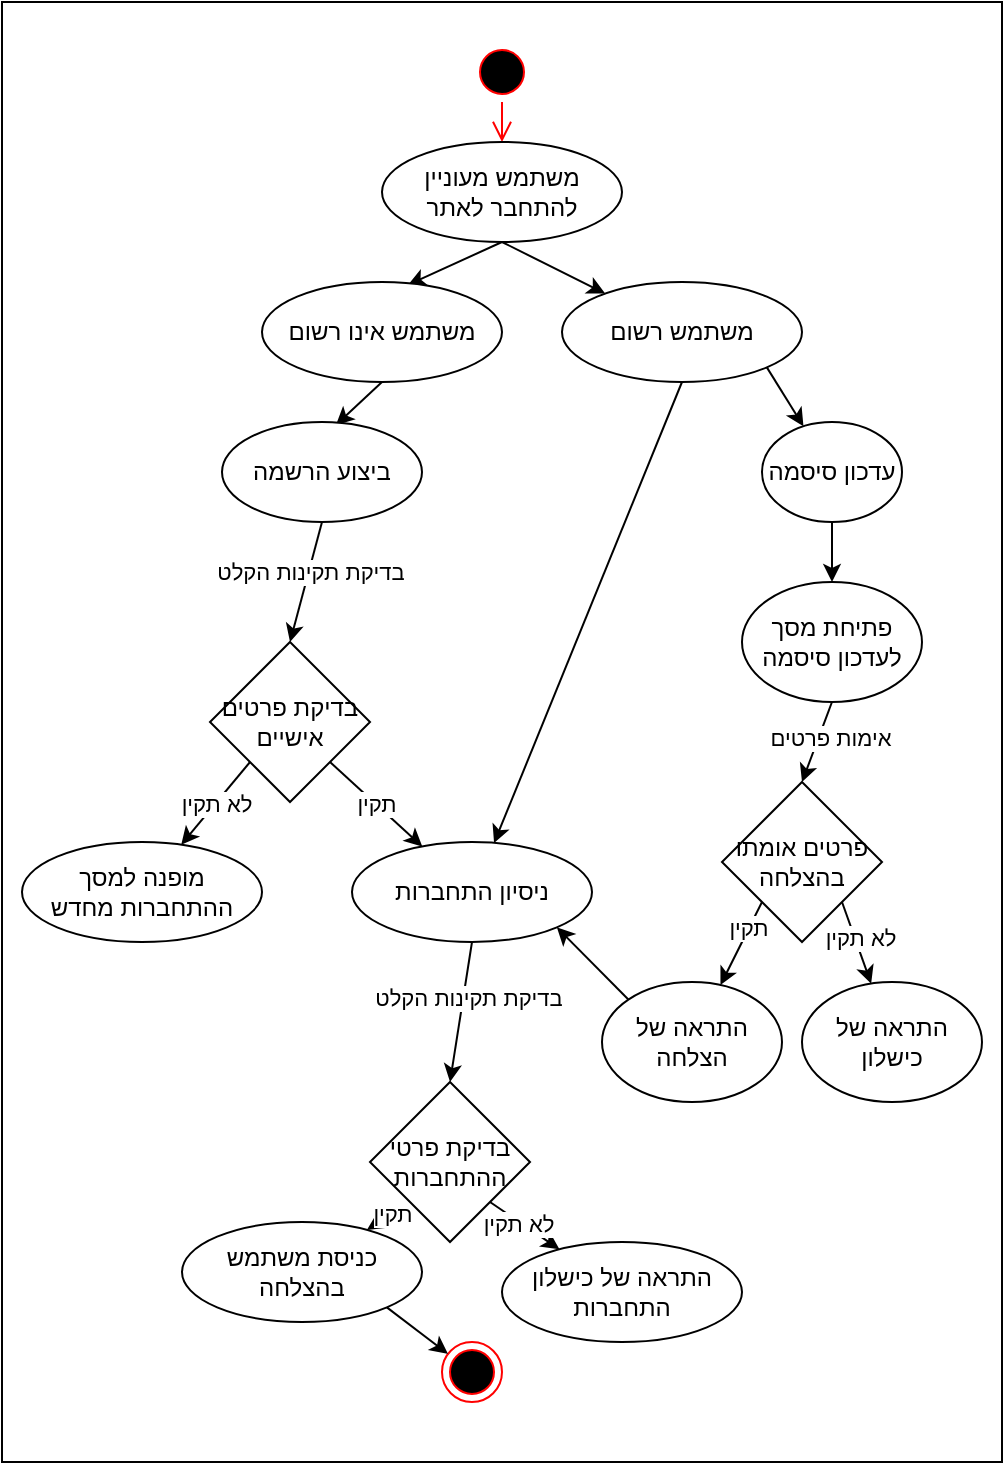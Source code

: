 <mxfile>
    <diagram id="TUApsftfNjrQfNg4yQCh" name="Page-1">
        <mxGraphModel dx="685" dy="647" grid="1" gridSize="10" guides="1" tooltips="1" connect="1" arrows="1" fold="1" page="1" pageScale="1" pageWidth="827" pageHeight="1169" math="0" shadow="0">
            <root>
                <mxCell id="0"/>
                <mxCell id="1" parent="0"/>
                <mxCell id="2" value="" style="html=1;dashed=0;whitespace=wrap;" parent="1" vertex="1">
                    <mxGeometry x="150" y="80" width="500" height="730" as="geometry"/>
                </mxCell>
                <mxCell id="3" value="" style="ellipse;html=1;shape=startState;fillColor=#000000;strokeColor=#ff0000;" parent="1" vertex="1">
                    <mxGeometry x="385" y="100" width="30" height="30" as="geometry"/>
                </mxCell>
                <mxCell id="4" value="" style="edgeStyle=orthogonalEdgeStyle;html=1;verticalAlign=bottom;endArrow=open;endSize=8;strokeColor=#ff0000;entryX=0.5;entryY=0;entryDx=0;entryDy=0;" parent="1" source="3" target="6" edge="1">
                    <mxGeometry relative="1" as="geometry">
                        <mxPoint x="335" y="170" as="targetPoint"/>
                    </mxGeometry>
                </mxCell>
                <mxCell id="5" value="" style="ellipse;html=1;shape=endState;fillColor=#000000;strokeColor=#ff0000;" parent="1" vertex="1">
                    <mxGeometry x="370" y="750" width="30" height="30" as="geometry"/>
                </mxCell>
                <mxCell id="30" style="edgeStyle=none;html=1;exitX=0.5;exitY=1;exitDx=0;exitDy=0;entryX=0.608;entryY=0.03;entryDx=0;entryDy=0;entryPerimeter=0;" parent="1" source="6" target="18" edge="1">
                    <mxGeometry relative="1" as="geometry"/>
                </mxCell>
                <mxCell id="31" style="edgeStyle=none;html=1;exitX=0.5;exitY=1;exitDx=0;exitDy=0;" parent="1" source="6" target="19" edge="1">
                    <mxGeometry relative="1" as="geometry"/>
                </mxCell>
                <mxCell id="6" value="משתמש מעוניין להתחבר לאתר" style="ellipse;whiteSpace=wrap;html=1;fontSize=12;" parent="1" vertex="1">
                    <mxGeometry x="340" y="150" width="120" height="50" as="geometry"/>
                </mxCell>
                <mxCell id="29" style="edgeStyle=none;html=1;exitX=0.5;exitY=1;exitDx=0;exitDy=0;entryX=0.57;entryY=0.03;entryDx=0;entryDy=0;entryPerimeter=0;" parent="1" source="18" target="21" edge="1">
                    <mxGeometry relative="1" as="geometry"/>
                </mxCell>
                <mxCell id="18" value="משתמש אינו רשום" style="ellipse;whiteSpace=wrap;html=1;" parent="1" vertex="1">
                    <mxGeometry x="280" y="220" width="120" height="50" as="geometry"/>
                </mxCell>
                <mxCell id="27" style="edgeStyle=none;html=1;exitX=0.5;exitY=1;exitDx=0;exitDy=0;entryX=0.592;entryY=0.01;entryDx=0;entryDy=0;entryPerimeter=0;" parent="1" source="19" target="22" edge="1">
                    <mxGeometry relative="1" as="geometry"/>
                </mxCell>
                <mxCell id="28" style="edgeStyle=none;html=1;exitX=1;exitY=1;exitDx=0;exitDy=0;" parent="1" source="19" target="20" edge="1">
                    <mxGeometry relative="1" as="geometry"/>
                </mxCell>
                <mxCell id="19" value="משתמש רשום" style="ellipse;whiteSpace=wrap;html=1;" parent="1" vertex="1">
                    <mxGeometry x="430" y="220" width="120" height="50" as="geometry"/>
                </mxCell>
                <mxCell id="25" style="edgeStyle=none;html=1;exitX=0.5;exitY=1;exitDx=0;exitDy=0;entryX=0.5;entryY=0;entryDx=0;entryDy=0;" parent="1" source="20" target="32" edge="1">
                    <mxGeometry relative="1" as="geometry"/>
                </mxCell>
                <mxCell id="20" value="עדכון סיסמה" style="ellipse;whiteSpace=wrap;html=1;" parent="1" vertex="1">
                    <mxGeometry x="530" y="290" width="70" height="50" as="geometry"/>
                </mxCell>
                <mxCell id="44" style="edgeStyle=none;html=1;exitX=0.5;exitY=1;exitDx=0;exitDy=0;entryX=0.5;entryY=0;entryDx=0;entryDy=0;" parent="1" source="21" target="43" edge="1">
                    <mxGeometry relative="1" as="geometry"/>
                </mxCell>
                <mxCell id="45" value="בדיקת תקינות הקלט" style="edgeLabel;html=1;align=center;verticalAlign=middle;resizable=0;points=[];" parent="44" vertex="1" connectable="0">
                    <mxGeometry x="-0.167" relative="1" as="geometry">
                        <mxPoint as="offset"/>
                    </mxGeometry>
                </mxCell>
                <mxCell id="21" value="ביצוע הרשמה" style="ellipse;whiteSpace=wrap;html=1;" parent="1" vertex="1">
                    <mxGeometry x="260" y="290" width="100" height="50" as="geometry"/>
                </mxCell>
                <mxCell id="51" style="edgeStyle=none;html=1;exitX=0.5;exitY=1;exitDx=0;exitDy=0;entryX=0.5;entryY=0;entryDx=0;entryDy=0;" parent="1" source="22" target="50" edge="1">
                    <mxGeometry relative="1" as="geometry"/>
                </mxCell>
                <mxCell id="52" value="בדיקת תקינות הקלט" style="edgeLabel;html=1;align=center;verticalAlign=middle;resizable=0;points=[];" parent="51" vertex="1" connectable="0">
                    <mxGeometry x="-0.208" y="2" relative="1" as="geometry">
                        <mxPoint as="offset"/>
                    </mxGeometry>
                </mxCell>
                <mxCell id="22" value="ניסיון התחברות" style="ellipse;whiteSpace=wrap;html=1;" parent="1" vertex="1">
                    <mxGeometry x="325" y="500" width="120" height="50" as="geometry"/>
                </mxCell>
                <mxCell id="35" style="edgeStyle=none;html=1;exitX=0.5;exitY=1;exitDx=0;exitDy=0;entryX=0.5;entryY=0;entryDx=0;entryDy=0;" parent="1" source="32" target="34" edge="1">
                    <mxGeometry relative="1" as="geometry"/>
                </mxCell>
                <mxCell id="36" value="אימות פרטים" style="edgeLabel;html=1;align=center;verticalAlign=middle;resizable=0;points=[];" parent="35" vertex="1" connectable="0">
                    <mxGeometry x="-0.182" y="5" relative="1" as="geometry">
                        <mxPoint as="offset"/>
                    </mxGeometry>
                </mxCell>
                <mxCell id="32" value="פתיחת מסך לעדכון סיסמה" style="ellipse;whiteSpace=wrap;html=1;" parent="1" vertex="1">
                    <mxGeometry x="520" y="370" width="90" height="60" as="geometry"/>
                </mxCell>
                <mxCell id="39" style="edgeStyle=none;html=1;exitX=1;exitY=1;exitDx=0;exitDy=0;" parent="1" source="34" target="38" edge="1">
                    <mxGeometry relative="1" as="geometry"/>
                </mxCell>
                <mxCell id="41" value="לא תקין" style="edgeLabel;html=1;align=center;verticalAlign=middle;resizable=0;points=[];" parent="39" vertex="1" connectable="0">
                    <mxGeometry x="-0.067" y="2" relative="1" as="geometry">
                        <mxPoint as="offset"/>
                    </mxGeometry>
                </mxCell>
                <mxCell id="40" style="edgeStyle=none;html=1;exitX=0;exitY=1;exitDx=0;exitDy=0;" parent="1" source="34" target="37" edge="1">
                    <mxGeometry relative="1" as="geometry"/>
                </mxCell>
                <mxCell id="42" value="תקין" style="edgeLabel;html=1;align=center;verticalAlign=middle;resizable=0;points=[];" parent="40" vertex="1" connectable="0">
                    <mxGeometry x="-0.383" y="-1" relative="1" as="geometry">
                        <mxPoint as="offset"/>
                    </mxGeometry>
                </mxCell>
                <mxCell id="34" value="פרטים אומתו בהצלחה" style="rhombus;whiteSpace=wrap;html=1;" parent="1" vertex="1">
                    <mxGeometry x="510" y="470" width="80" height="80" as="geometry"/>
                </mxCell>
                <mxCell id="59" style="edgeStyle=none;html=1;exitX=0;exitY=0;exitDx=0;exitDy=0;entryX=1;entryY=1;entryDx=0;entryDy=0;" parent="1" source="37" target="22" edge="1">
                    <mxGeometry relative="1" as="geometry"/>
                </mxCell>
                <mxCell id="37" value="התראה של הצלחה" style="ellipse;whiteSpace=wrap;html=1;" parent="1" vertex="1">
                    <mxGeometry x="450" y="570" width="90" height="60" as="geometry"/>
                </mxCell>
                <mxCell id="38" value="התראה של כישלון" style="ellipse;whiteSpace=wrap;html=1;" parent="1" vertex="1">
                    <mxGeometry x="550" y="570" width="90" height="60" as="geometry"/>
                </mxCell>
                <mxCell id="46" value="תקין" style="edgeStyle=none;html=1;exitX=1;exitY=1;exitDx=0;exitDy=0;" parent="1" source="43" target="22" edge="1">
                    <mxGeometry relative="1" as="geometry"/>
                </mxCell>
                <mxCell id="48" value="לא תקין" style="edgeStyle=none;html=1;exitX=0;exitY=1;exitDx=0;exitDy=0;" parent="1" source="43" target="47" edge="1">
                    <mxGeometry relative="1" as="geometry"/>
                </mxCell>
                <mxCell id="43" value="בדיקת פרטים אישיים" style="rhombus;whiteSpace=wrap;html=1;" parent="1" vertex="1">
                    <mxGeometry x="254" y="400" width="80" height="80" as="geometry"/>
                </mxCell>
                <mxCell id="47" value="מופנה למסך ההתחברות מחדש" style="ellipse;whiteSpace=wrap;html=1;" parent="1" vertex="1">
                    <mxGeometry x="160" y="500" width="120" height="50" as="geometry"/>
                </mxCell>
                <mxCell id="54" style="edgeStyle=none;html=1;exitX=0;exitY=1;exitDx=0;exitDy=0;" parent="1" source="50" target="53" edge="1">
                    <mxGeometry relative="1" as="geometry"/>
                </mxCell>
                <mxCell id="55" value="תקין" style="edgeLabel;html=1;align=center;verticalAlign=middle;resizable=0;points=[];" parent="54" vertex="1" connectable="0">
                    <mxGeometry x="-0.133" relative="1" as="geometry">
                        <mxPoint as="offset"/>
                    </mxGeometry>
                </mxCell>
                <mxCell id="57" style="edgeStyle=none;html=1;exitX=1;exitY=1;exitDx=0;exitDy=0;" parent="1" source="50" target="56" edge="1">
                    <mxGeometry relative="1" as="geometry"/>
                </mxCell>
                <mxCell id="58" value="לא תקין" style="edgeLabel;html=1;align=center;verticalAlign=middle;resizable=0;points=[];" parent="57" vertex="1" connectable="0">
                    <mxGeometry x="-0.185" y="-1" relative="1" as="geometry">
                        <mxPoint as="offset"/>
                    </mxGeometry>
                </mxCell>
                <mxCell id="50" value="בדיקת פרטי ההתחברות" style="rhombus;whiteSpace=wrap;html=1;" parent="1" vertex="1">
                    <mxGeometry x="334" y="620" width="80" height="80" as="geometry"/>
                </mxCell>
                <mxCell id="60" style="edgeStyle=none;html=1;exitX=1;exitY=1;exitDx=0;exitDy=0;" parent="1" source="53" target="5" edge="1">
                    <mxGeometry relative="1" as="geometry"/>
                </mxCell>
                <mxCell id="53" value="כניסת משתמש בהצלחה" style="ellipse;whiteSpace=wrap;html=1;" parent="1" vertex="1">
                    <mxGeometry x="240" y="690" width="120" height="50" as="geometry"/>
                </mxCell>
                <mxCell id="56" value="התראה של כישלון התחברות" style="ellipse;whiteSpace=wrap;html=1;" parent="1" vertex="1">
                    <mxGeometry x="400" y="700" width="120" height="50" as="geometry"/>
                </mxCell>
            </root>
        </mxGraphModel>
    </diagram>
</mxfile>